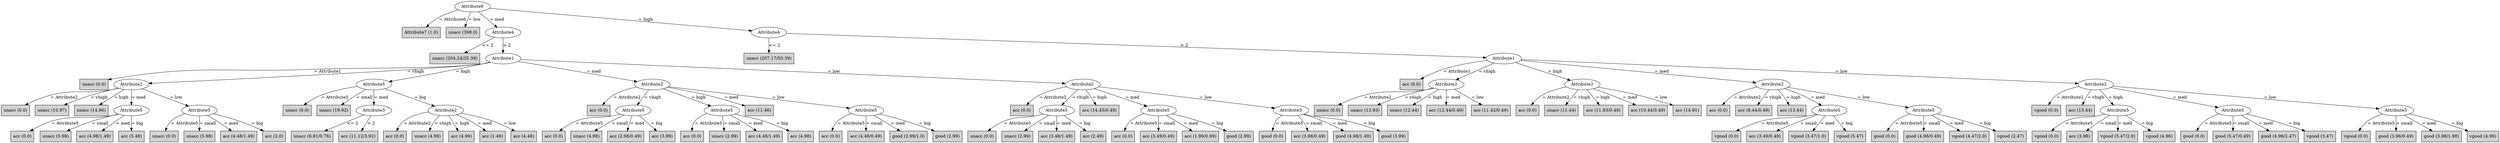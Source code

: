 digraph J48Tree {
N0 [label="Attribute6" ]
N0->N1 [label="= Attribute6"]
N1 [label="Attribute7 (1.0)" shape=box style=filled ]
N0->N2 [label="= low"]
N2 [label="unacc (398.0)" shape=box style=filled ]
N0->N3 [label="= med"]
N3 [label="Attribute4" ]
N3->N4 [label="<= 2"]
N4 [label="unacc (204.24/35.39)" shape=box style=filled ]
N3->N5 [label="> 2"]
N5 [label="Attribute1" ]
N5->N6 [label="= Attribute1"]
N6 [label="unacc (0.0)" shape=box style=filled ]
N5->N7 [label="= vhigh"]
N7 [label="Attribute2" ]
N7->N8 [label="= Attribute2"]
N8 [label="unacc (0.0)" shape=box style=filled ]
N7->N9 [label="= vhigh"]
N9 [label="unacc (10.97)" shape=box style=filled ]
N7->N10 [label="= high"]
N10 [label="unacc (14.96)" shape=box style=filled ]
N7->N11 [label="= med"]
N11 [label="Attribute5" ]
N11->N12 [label="= Attribute5"]
N12 [label="acc (0.0)" shape=box style=filled ]
N11->N13 [label="= small"]
N13 [label="unacc (5.98)" shape=box style=filled ]
N11->N14 [label="= med"]
N14 [label="acc (4.98/1.49)" shape=box style=filled ]
N11->N15 [label="= big"]
N15 [label="acc (5.48)" shape=box style=filled ]
N7->N16 [label="= low"]
N16 [label="Attribute5" ]
N16->N17 [label="= Attribute5"]
N17 [label="unacc (0.0)" shape=box style=filled ]
N16->N18 [label="= small"]
N18 [label="unacc (5.98)" shape=box style=filled ]
N16->N19 [label="= med"]
N19 [label="acc (4.48/1.49)" shape=box style=filled ]
N16->N20 [label="= big"]
N20 [label="acc (2.0)" shape=box style=filled ]
N5->N21 [label="= high"]
N21 [label="Attribute5" ]
N21->N22 [label="= Attribute5"]
N22 [label="unacc (0.0)" shape=box style=filled ]
N21->N23 [label="= small"]
N23 [label="unacc (19.92)" shape=box style=filled ]
N21->N24 [label="= med"]
N24 [label="Attribute3" ]
N24->N25 [label="<= 2"]
N25 [label="unacc (6.81/0.76)" shape=box style=filled ]
N24->N26 [label="> 2"]
N26 [label="acc (11.12/3.92)" shape=box style=filled ]
N21->N27 [label="= big"]
N27 [label="Attribute2" ]
N27->N28 [label="= Attribute2"]
N28 [label="acc (0.0)" shape=box style=filled ]
N27->N29 [label="= vhigh"]
N29 [label="unacc (4.98)" shape=box style=filled ]
N27->N30 [label="= high"]
N30 [label="acc (4.99)" shape=box style=filled ]
N27->N31 [label="= med"]
N31 [label="acc (1.49)" shape=box style=filled ]
N27->N32 [label="= low"]
N32 [label="acc (4.48)" shape=box style=filled ]
N5->N33 [label="= med"]
N33 [label="Attribute2" ]
N33->N34 [label="= Attribute2"]
N34 [label="acc (0.0)" shape=box style=filled ]
N33->N35 [label="= vhigh"]
N35 [label="Attribute5" ]
N35->N36 [label="= Attribute5"]
N36 [label="acc (0.0)" shape=box style=filled ]
N35->N37 [label="= small"]
N37 [label="unacc (4.98)" shape=box style=filled ]
N35->N38 [label="= med"]
N38 [label="acc (2.98/0.49)" shape=box style=filled ]
N35->N39 [label="= big"]
N39 [label="acc (3.99)" shape=box style=filled ]
N33->N40 [label="= high"]
N40 [label="Attribute5" ]
N40->N41 [label="= Attribute5"]
N41 [label="acc (0.0)" shape=box style=filled ]
N40->N42 [label="= small"]
N42 [label="unacc (2.99)" shape=box style=filled ]
N40->N43 [label="= med"]
N43 [label="acc (4.48/1.49)" shape=box style=filled ]
N40->N44 [label="= big"]
N44 [label="acc (4.98)" shape=box style=filled ]
N33->N45 [label="= med"]
N45 [label="acc (11.46)" shape=box style=filled ]
N33->N46 [label="= low"]
N46 [label="Attribute5" ]
N46->N47 [label="= Attribute5"]
N47 [label="acc (0.0)" shape=box style=filled ]
N46->N48 [label="= small"]
N48 [label="acc (4.48/0.49)" shape=box style=filled ]
N46->N49 [label="= med"]
N49 [label="good (2.99/1.0)" shape=box style=filled ]
N46->N50 [label="= big"]
N50 [label="good (2.99)" shape=box style=filled ]
N5->N51 [label="= low"]
N51 [label="Attribute2" ]
N51->N52 [label="= Attribute2"]
N52 [label="acc (0.0)" shape=box style=filled ]
N51->N53 [label="= vhigh"]
N53 [label="Attribute5" ]
N53->N54 [label="= Attribute5"]
N54 [label="unacc (0.0)" shape=box style=filled ]
N53->N55 [label="= small"]
N55 [label="unacc (2.99)" shape=box style=filled ]
N53->N56 [label="= med"]
N56 [label="acc (3.48/1.49)" shape=box style=filled ]
N53->N57 [label="= big"]
N57 [label="acc (2.49)" shape=box style=filled ]
N51->N58 [label="= high"]
N58 [label="acc (14.45/0.49)" shape=box style=filled ]
N51->N59 [label="= med"]
N59 [label="Attribute5" ]
N59->N60 [label="= Attribute5"]
N60 [label="acc (0.0)" shape=box style=filled ]
N59->N61 [label="= small"]
N61 [label="acc (3.49/0.49)" shape=box style=filled ]
N59->N62 [label="= med"]
N62 [label="acc (1.99/0.99)" shape=box style=filled ]
N59->N63 [label="= big"]
N63 [label="good (2.99)" shape=box style=filled ]
N51->N64 [label="= low"]
N64 [label="Attribute5" ]
N64->N65 [label="= Attribute5"]
N65 [label="good (0.0)" shape=box style=filled ]
N64->N66 [label="= small"]
N66 [label="acc (3.98/0.49)" shape=box style=filled ]
N64->N67 [label="= med"]
N67 [label="good (4.98/1.49)" shape=box style=filled ]
N64->N68 [label="= big"]
N68 [label="good (3.99)" shape=box style=filled ]
N0->N69 [label="= high"]
N69 [label="Attribute4" ]
N69->N70 [label="<= 2"]
N70 [label="unacc (207.17/50.39)" shape=box style=filled ]
N69->N71 [label="> 2"]
N71 [label="Attribute1" ]
N71->N72 [label="= Attribute1"]
N72 [label="acc (0.0)" shape=box style=filled ]
N71->N73 [label="= vhigh"]
N73 [label="Attribute2" ]
N73->N74 [label="= Attribute2"]
N74 [label="unacc (0.0)" shape=box style=filled ]
N73->N75 [label="= vhigh"]
N75 [label="unacc (13.93)" shape=box style=filled ]
N73->N76 [label="= high"]
N76 [label="unacc (12.44)" shape=box style=filled ]
N73->N77 [label="= med"]
N77 [label="acc (12.44/0.49)" shape=box style=filled ]
N73->N78 [label="= low"]
N78 [label="acc (11.42/0.49)" shape=box style=filled ]
N71->N79 [label="= high"]
N79 [label="Attribute2" ]
N79->N80 [label="= Attribute2"]
N80 [label="acc (0.0)" shape=box style=filled ]
N79->N81 [label="= vhigh"]
N81 [label="unacc (11.44)" shape=box style=filled ]
N79->N82 [label="= high"]
N82 [label="acc (11.93/0.49)" shape=box style=filled ]
N79->N83 [label="= med"]
N83 [label="acc (10.44/0.49)" shape=box style=filled ]
N79->N84 [label="= low"]
N84 [label="acc (14.91)" shape=box style=filled ]
N71->N85 [label="= med"]
N85 [label="Attribute2" ]
N85->N86 [label="= Attribute2"]
N86 [label="acc (0.0)" shape=box style=filled ]
N85->N87 [label="= vhigh"]
N87 [label="acc (8.44/0.49)" shape=box style=filled ]
N85->N88 [label="= high"]
N88 [label="acc (13.44)" shape=box style=filled ]
N85->N89 [label="= med"]
N89 [label="Attribute5" ]
N89->N90 [label="= Attribute5"]
N90 [label="vgood (0.0)" shape=box style=filled ]
N89->N91 [label="= small"]
N91 [label="acc (3.49/0.49)" shape=box style=filled ]
N89->N92 [label="= med"]
N92 [label="vgood (3.47/1.0)" shape=box style=filled ]
N89->N93 [label="= big"]
N93 [label="vgood (5.47)" shape=box style=filled ]
N85->N94 [label="= low"]
N94 [label="Attribute5" ]
N94->N95 [label="= Attribute5"]
N95 [label="good (0.0)" shape=box style=filled ]
N94->N96 [label="= small"]
N96 [label="good (4.96/0.49)" shape=box style=filled ]
N94->N97 [label="= med"]
N97 [label="vgood (4.47/2.0)" shape=box style=filled ]
N94->N98 [label="= big"]
N98 [label="vgood (2.47)" shape=box style=filled ]
N71->N99 [label="= low"]
N99 [label="Attribute2" ]
N99->N100 [label="= Attribute2"]
N100 [label="vgood (0.0)" shape=box style=filled ]
N99->N101 [label="= vhigh"]
N101 [label="acc (13.44)" shape=box style=filled ]
N99->N102 [label="= high"]
N102 [label="Attribute5" ]
N102->N103 [label="= Attribute5"]
N103 [label="vgood (0.0)" shape=box style=filled ]
N102->N104 [label="= small"]
N104 [label="acc (3.98)" shape=box style=filled ]
N102->N105 [label="= med"]
N105 [label="vgood (5.47/2.0)" shape=box style=filled ]
N102->N106 [label="= big"]
N106 [label="vgood (4.96)" shape=box style=filled ]
N99->N107 [label="= med"]
N107 [label="Attribute5" ]
N107->N108 [label="= Attribute5"]
N108 [label="good (0.0)" shape=box style=filled ]
N107->N109 [label="= small"]
N109 [label="good (5.47/0.49)" shape=box style=filled ]
N107->N110 [label="= med"]
N110 [label="good (4.96/2.47)" shape=box style=filled ]
N107->N111 [label="= big"]
N111 [label="vgood (3.47)" shape=box style=filled ]
N99->N112 [label="= low"]
N112 [label="Attribute5" ]
N112->N113 [label="= Attribute5"]
N113 [label="vgood (0.0)" shape=box style=filled ]
N112->N114 [label="= small"]
N114 [label="good (3.96/0.49)" shape=box style=filled ]
N112->N115 [label="= med"]
N115 [label="good (3.98/1.98)" shape=box style=filled ]
N112->N116 [label="= big"]
N116 [label="vgood (4.96)" shape=box style=filled ]
}

